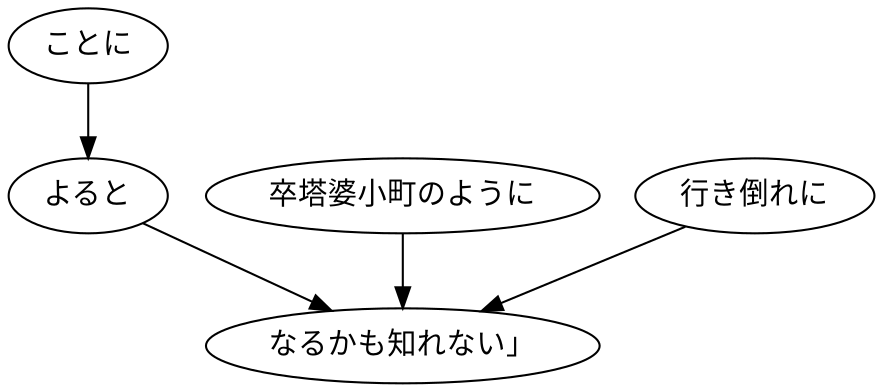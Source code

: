 digraph graph8560 {
	node0 [label="ことに"];
	node1 [label="よると"];
	node2 [label="卒塔婆小町のように"];
	node3 [label="行き倒れに"];
	node4 [label="なるかも知れない」"];
	node0 -> node1;
	node1 -> node4;
	node2 -> node4;
	node3 -> node4;
}
